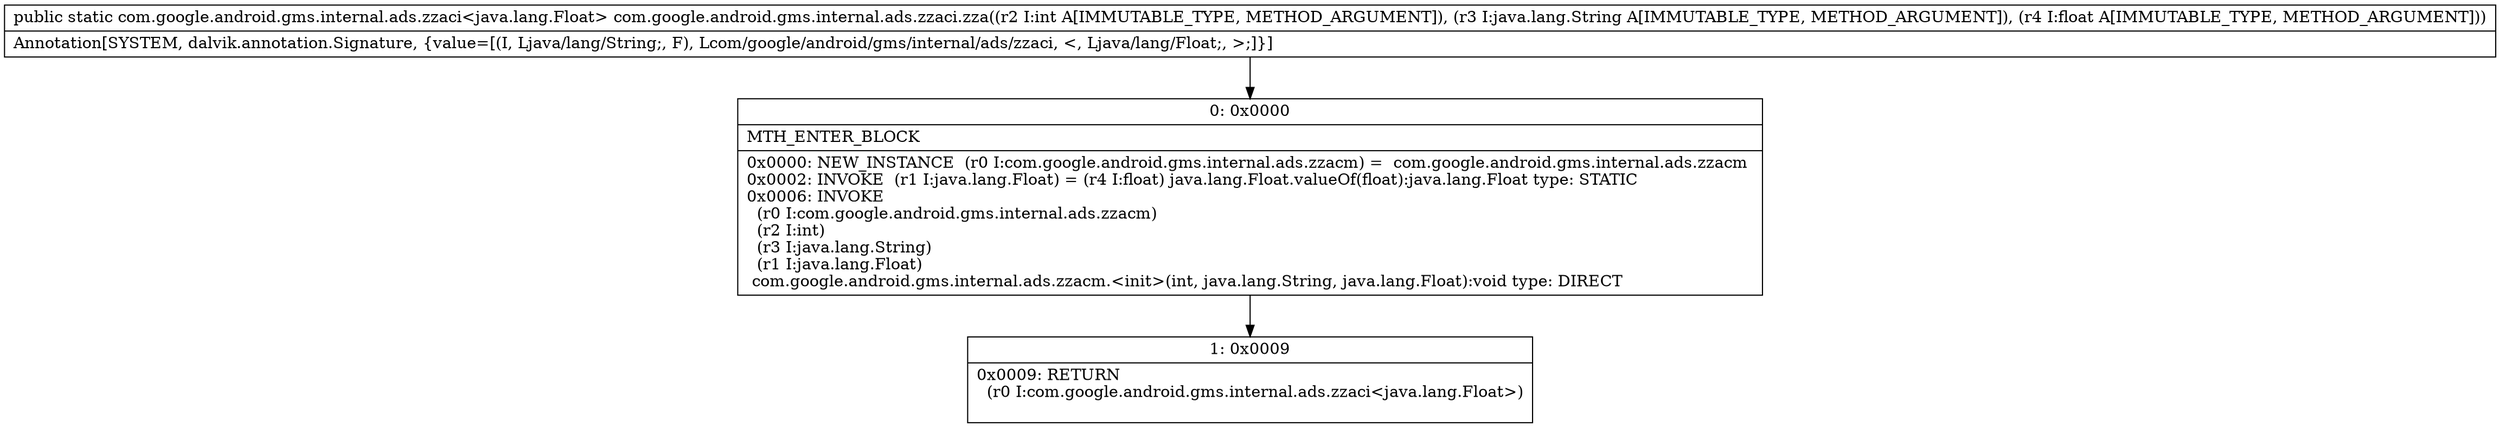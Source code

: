 digraph "CFG forcom.google.android.gms.internal.ads.zzaci.zza(ILjava\/lang\/String;F)Lcom\/google\/android\/gms\/internal\/ads\/zzaci;" {
Node_0 [shape=record,label="{0\:\ 0x0000|MTH_ENTER_BLOCK\l|0x0000: NEW_INSTANCE  (r0 I:com.google.android.gms.internal.ads.zzacm) =  com.google.android.gms.internal.ads.zzacm \l0x0002: INVOKE  (r1 I:java.lang.Float) = (r4 I:float) java.lang.Float.valueOf(float):java.lang.Float type: STATIC \l0x0006: INVOKE  \l  (r0 I:com.google.android.gms.internal.ads.zzacm)\l  (r2 I:int)\l  (r3 I:java.lang.String)\l  (r1 I:java.lang.Float)\l com.google.android.gms.internal.ads.zzacm.\<init\>(int, java.lang.String, java.lang.Float):void type: DIRECT \l}"];
Node_1 [shape=record,label="{1\:\ 0x0009|0x0009: RETURN  \l  (r0 I:com.google.android.gms.internal.ads.zzaci\<java.lang.Float\>)\l \l}"];
MethodNode[shape=record,label="{public static com.google.android.gms.internal.ads.zzaci\<java.lang.Float\> com.google.android.gms.internal.ads.zzaci.zza((r2 I:int A[IMMUTABLE_TYPE, METHOD_ARGUMENT]), (r3 I:java.lang.String A[IMMUTABLE_TYPE, METHOD_ARGUMENT]), (r4 I:float A[IMMUTABLE_TYPE, METHOD_ARGUMENT]))  | Annotation[SYSTEM, dalvik.annotation.Signature, \{value=[(I, Ljava\/lang\/String;, F), Lcom\/google\/android\/gms\/internal\/ads\/zzaci, \<, Ljava\/lang\/Float;, \>;]\}]\l}"];
MethodNode -> Node_0;
Node_0 -> Node_1;
}

